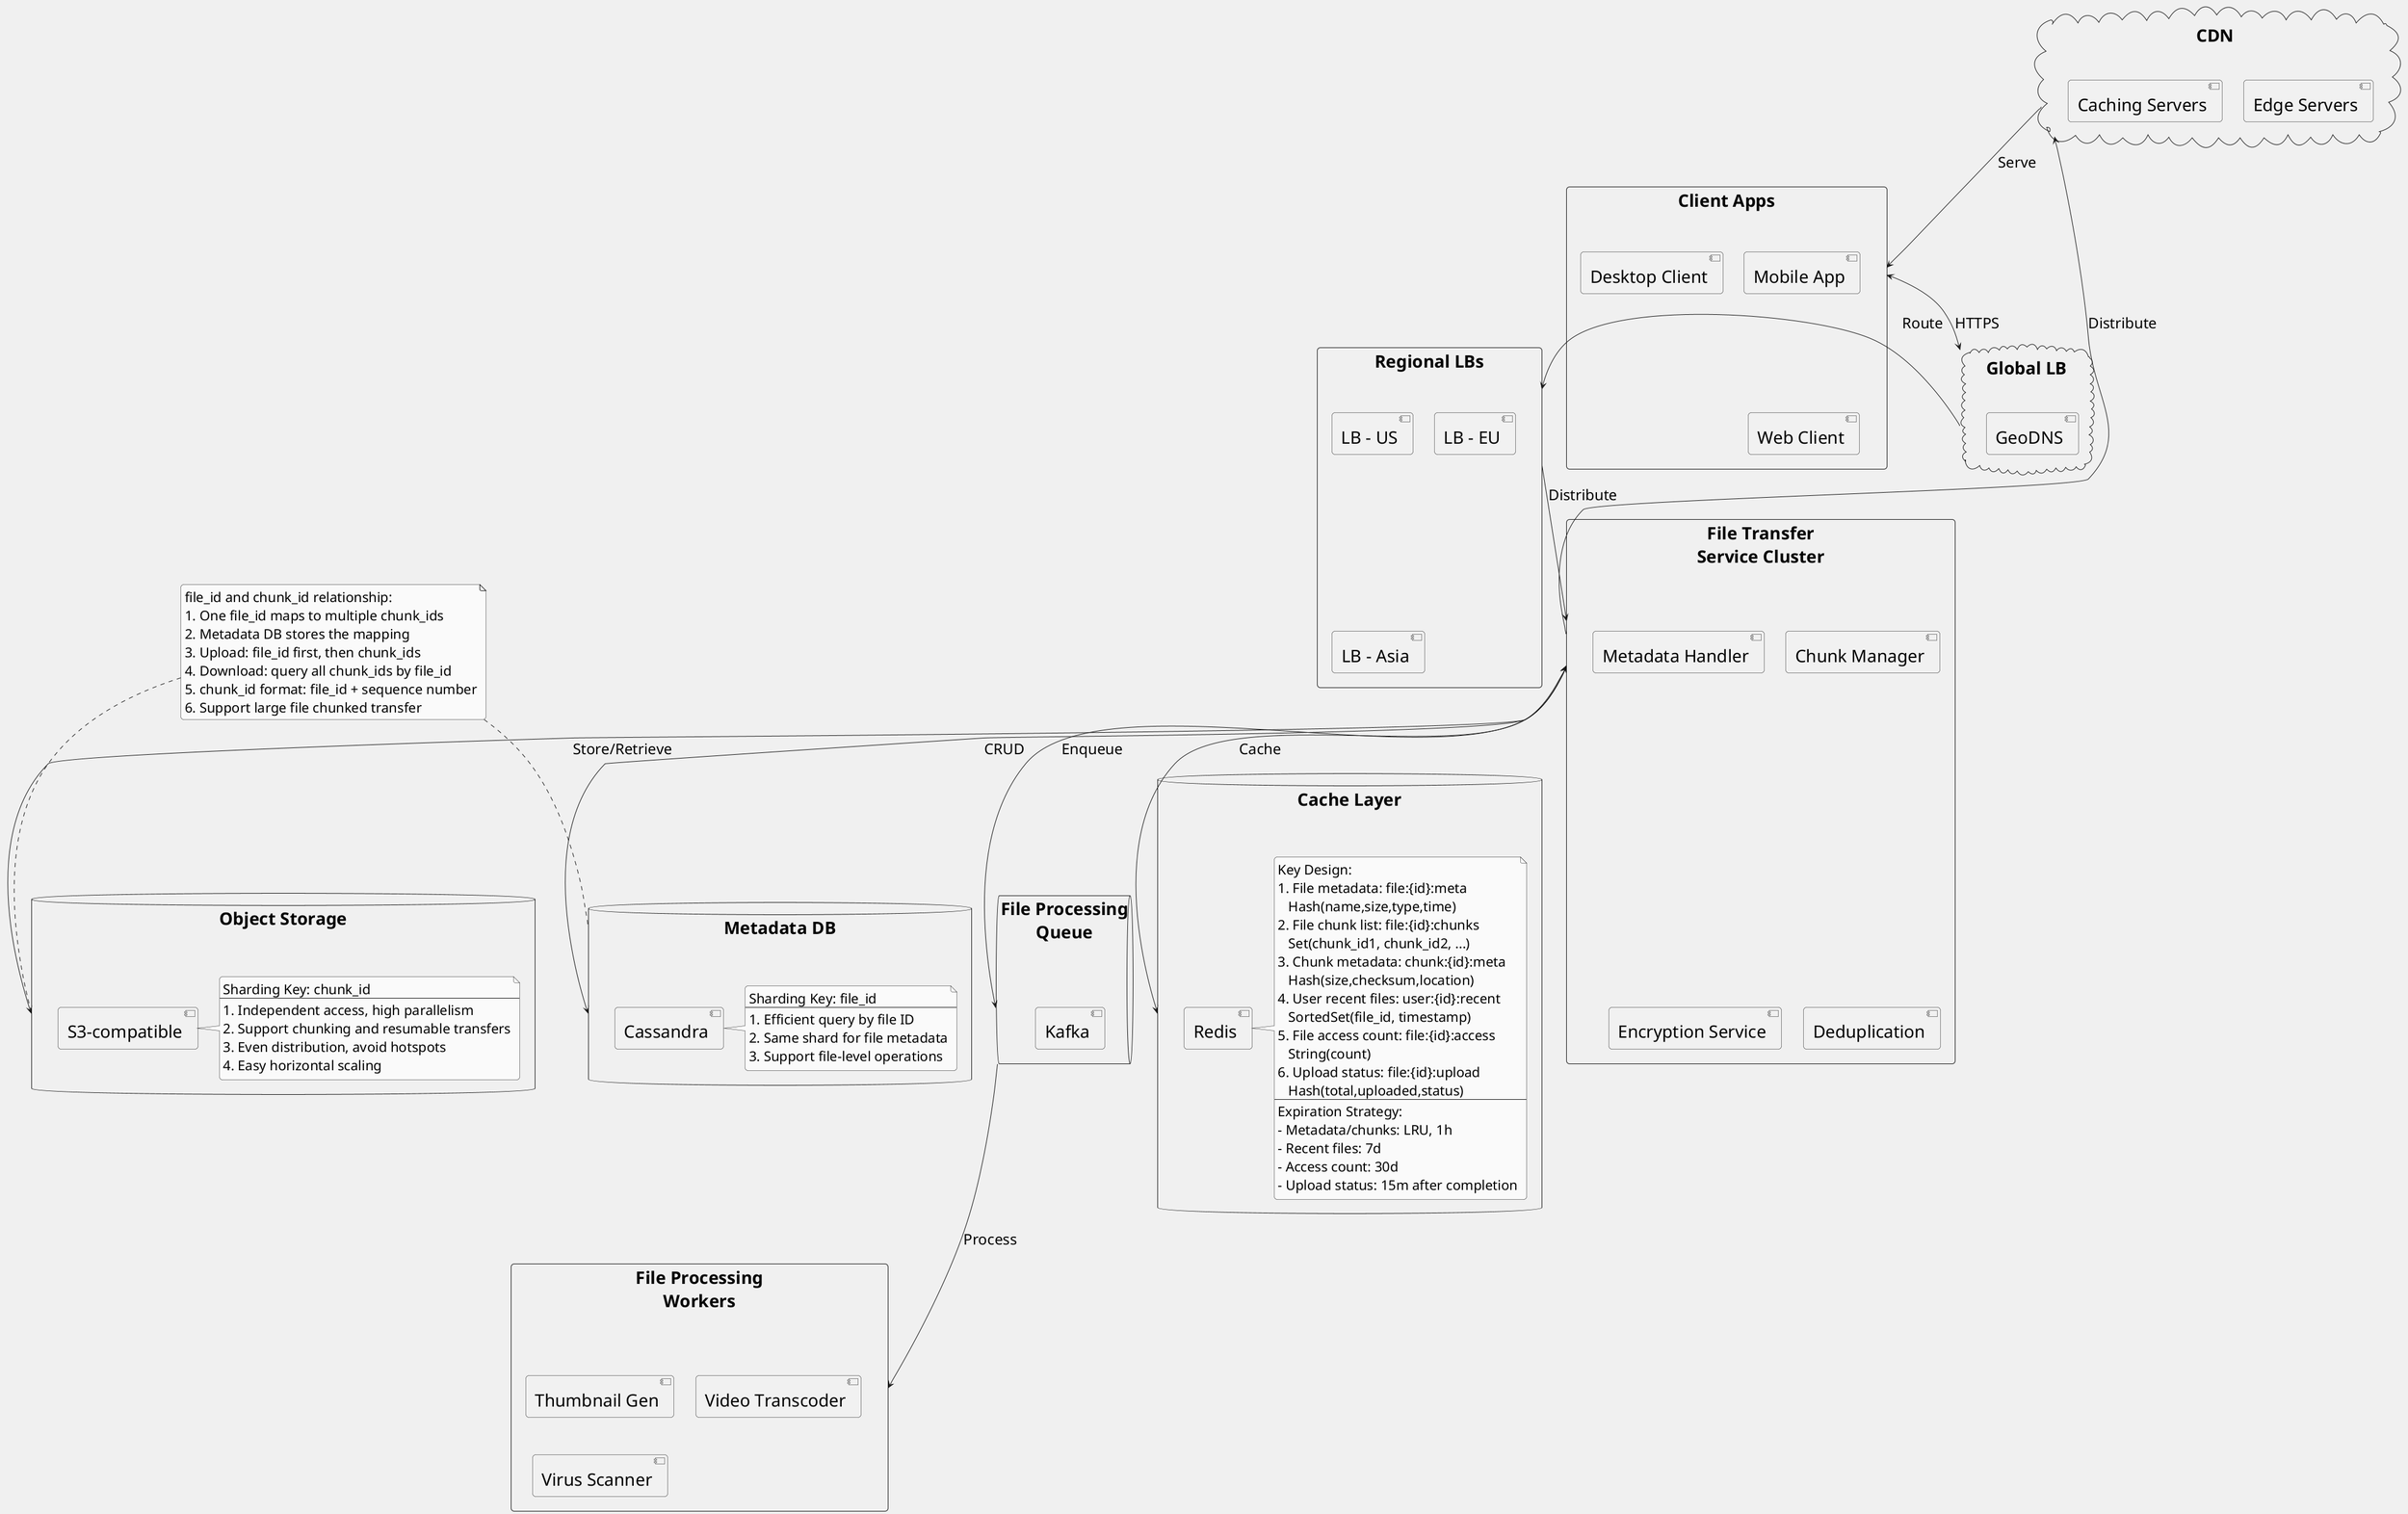 @startuml Telegram_File_Transfer_And_Storage_Optimized

' Set theme and styling
skinparam backgroundColor #F0F0F0
skinparam handwritten false
skinparam monochrome true
skinparam packageStyle rectangle
skinparam defaultFontName Arial
skinparam defaultFontSize 28
skinparam ArrowFontSize 24
skinparam NoteFontSize 22
skinparam roundcorner 10
skinparam shadowing false

' Define components
rectangle "Client Apps" as CA {
    [Mobile App]
    [Desktop Client]
    [Web Client]
}

cloud "Global LB" as GLB {
    [GeoDNS]
}

rectangle "Regional LBs" as RLB {
    [LB - US]
    [LB - EU]
    [LB - Asia]
}

rectangle "File Transfer\nService Cluster" as FTSC {
    [Chunk Manager]
    [Metadata Handler]
    [Encryption Service]
    [Deduplication]
}

database "Metadata DB" as MDB {
    [Cassandra]
    note right of [Cassandra]
        Sharding Key: file_id
        --
        1. Efficient query by file ID
        2. Same shard for file metadata
        3. Support file-level operations
    end note
}

database "Object Storage" as OS {
    [S3-compatible]
    note right of [S3-compatible]
        Sharding Key: chunk_id
        --
        1. Independent access, high parallelism
        2. Support chunking and resumable transfers
        3. Even distribution, avoid hotspots
        4. Easy horizontal scaling
    end note
}

cloud "CDN" as CDN {
    [Edge Servers]
    [Caching Servers]
}

queue "File Processing\nQueue" as FPQ {
    [Kafka]
}

database "Cache Layer" as CL {
    [Redis]
    note right of [Redis]
        Key Design:
        1. File metadata: file:{id}:meta
           Hash(name,size,type,time)
        2. File chunk list: file:{id}:chunks
           Set(chunk_id1, chunk_id2, ...)
        3. Chunk metadata: chunk:{id}:meta
           Hash(size,checksum,location)
        4. User recent files: user:{id}:recent
           SortedSet(file_id, timestamp)
        5. File access count: file:{id}:access
           String(count)
        6. Upload status: file:{id}:upload
           Hash(total,uploaded,status)
        --
        Expiration Strategy:
        - Metadata/chunks: LRU, 1h
        - Recent files: 7d
        - Access count: 30d
        - Upload status: 15m after completion
    end note
}

rectangle "File Processing\nWorkers" as FPW {
    [Thumbnail Gen]
    [Video Transcoder]
    [Virus Scanner]
}

' Define relationships
CA <--> GLB : HTTPS
GLB --> RLB : Route
RLB --> FTSC : Distribute
FTSC <--> MDB : CRUD
FTSC <--> OS : Store/Retrieve
FTSC --> CDN : Distribute
CDN --> CA : Serve
FTSC --> FPQ : Enqueue
FPQ --> FPW : Process
FTSC <--> CL : Cache

note "file_id and chunk_id relationship:\n1. One file_id maps to multiple chunk_ids\n2. Metadata DB stores the mapping\n3. Upload: file_id first, then chunk_ids\n4. Download: query all chunk_ids by file_id\n5. chunk_id format: file_id + sequence number\n6. Support large file chunked transfer" as Rel
Rel .. MDB
Rel .. OS

@enduml
